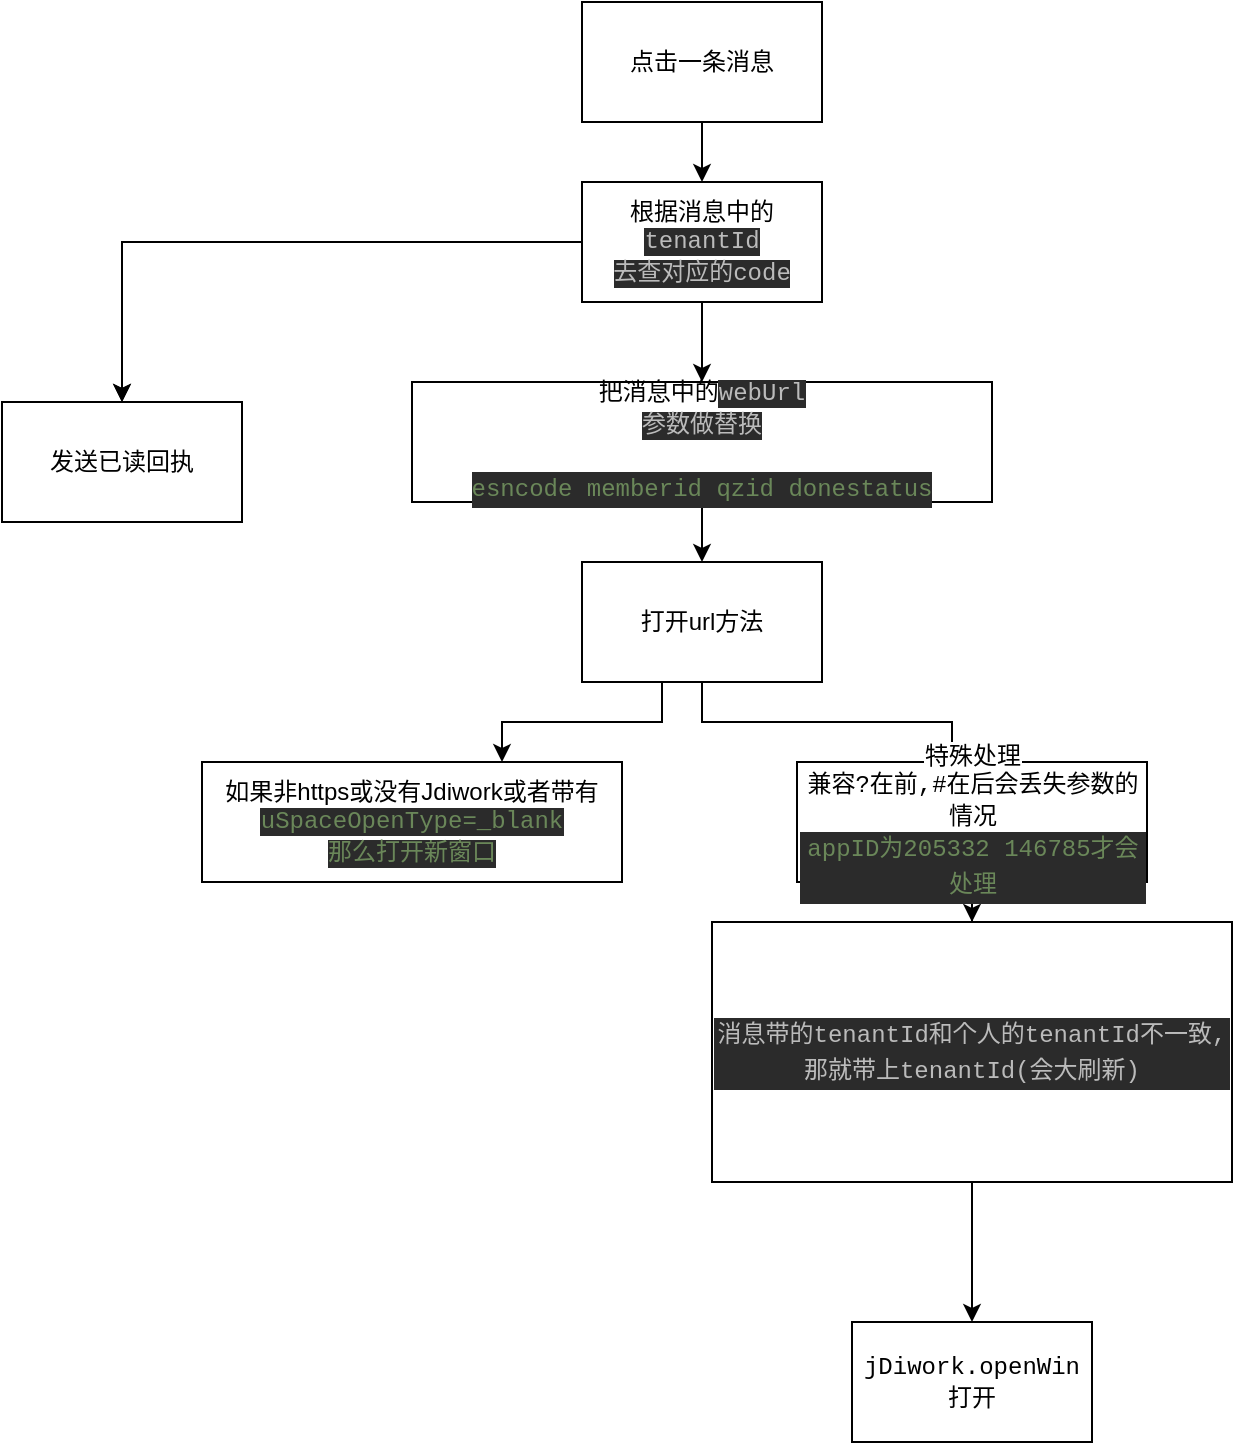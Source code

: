 <mxfile version="14.7.6" type="github">
  <diagram id="iTUQmZekEzfw-EaT3AT_" name="第 1 页">
    <mxGraphModel dx="849" dy="535" grid="1" gridSize="10" guides="1" tooltips="1" connect="1" arrows="1" fold="1" page="1" pageScale="1" pageWidth="850" pageHeight="1100" math="0" shadow="0">
      <root>
        <mxCell id="0" />
        <mxCell id="1" parent="0" />
        <mxCell id="bNe8E2vHjqIGUqz6tPom-7" value="" style="edgeStyle=orthogonalEdgeStyle;rounded=0;orthogonalLoop=1;jettySize=auto;html=1;" edge="1" parent="1" source="bNe8E2vHjqIGUqz6tPom-1" target="bNe8E2vHjqIGUqz6tPom-6">
          <mxGeometry relative="1" as="geometry" />
        </mxCell>
        <mxCell id="bNe8E2vHjqIGUqz6tPom-1" value="点击一条消息" style="rounded=0;whiteSpace=wrap;html=1;" vertex="1" parent="1">
          <mxGeometry x="360" y="250" width="120" height="60" as="geometry" />
        </mxCell>
        <mxCell id="bNe8E2vHjqIGUqz6tPom-9" value="" style="edgeStyle=orthogonalEdgeStyle;rounded=0;orthogonalLoop=1;jettySize=auto;html=1;" edge="1" parent="1" source="bNe8E2vHjqIGUqz6tPom-6" target="bNe8E2vHjqIGUqz6tPom-8">
          <mxGeometry relative="1" as="geometry" />
        </mxCell>
        <mxCell id="bNe8E2vHjqIGUqz6tPom-10" value="" style="edgeStyle=orthogonalEdgeStyle;rounded=0;orthogonalLoop=1;jettySize=auto;html=1;" edge="1" parent="1" source="bNe8E2vHjqIGUqz6tPom-6" target="bNe8E2vHjqIGUqz6tPom-8">
          <mxGeometry relative="1" as="geometry" />
        </mxCell>
        <mxCell id="bNe8E2vHjqIGUqz6tPom-6" value="根据消息中的&lt;span style=&quot;background-color: rgb(43 , 43 , 43) ; color: rgb(187 , 187 , 187) ; font-family: &amp;#34;menlo&amp;#34; , &amp;#34;monaco&amp;#34; , &amp;#34;courier new&amp;#34; , monospace&quot;&gt;tenantId&lt;br&gt;去查对应的code&lt;br&gt;&lt;/span&gt;" style="whiteSpace=wrap;html=1;rounded=0;" vertex="1" parent="1">
          <mxGeometry x="360" y="340" width="120" height="60" as="geometry" />
        </mxCell>
        <mxCell id="bNe8E2vHjqIGUqz6tPom-8" value="发送已读回执" style="whiteSpace=wrap;html=1;rounded=0;" vertex="1" parent="1">
          <mxGeometry x="70" y="450" width="120" height="60" as="geometry" />
        </mxCell>
        <mxCell id="bNe8E2vHjqIGUqz6tPom-17" value="" style="edgeStyle=orthogonalEdgeStyle;rounded=0;orthogonalLoop=1;jettySize=auto;html=1;" edge="1" parent="1" source="bNe8E2vHjqIGUqz6tPom-11" target="bNe8E2vHjqIGUqz6tPom-16">
          <mxGeometry relative="1" as="geometry" />
        </mxCell>
        <mxCell id="bNe8E2vHjqIGUqz6tPom-11" value="把消息中的&lt;span style=&quot;background-color: rgb(43 , 43 , 43) ; color: rgb(187 , 187 , 187) ; font-family: &amp;#34;menlo&amp;#34; , &amp;#34;monaco&amp;#34; , &amp;#34;courier new&amp;#34; , monospace&quot;&gt;webUrl&lt;br&gt;参数做替换&lt;br&gt;&lt;br&gt;&lt;/span&gt;&lt;div style=&quot;color: rgb(187 , 187 , 187) ; background-color: rgb(43 , 43 , 43) ; font-family: &amp;#34;menlo&amp;#34; , &amp;#34;monaco&amp;#34; , &amp;#34;courier new&amp;#34; , monospace ; line-height: 18px&quot;&gt;&lt;span style=&quot;color: #6a8759&quot;&gt;esncode&amp;nbsp;&lt;/span&gt;&lt;span style=&quot;color: rgb(106 , 135 , 89)&quot;&gt;memberid&amp;nbsp;&lt;/span&gt;&lt;span style=&quot;color: rgb(106 , 135 , 89) ; font-family: &amp;#34;menlo&amp;#34; , &amp;#34;monaco&amp;#34; , &amp;#34;courier new&amp;#34; , monospace&quot;&gt;qzid&amp;nbsp;&lt;/span&gt;&lt;span style=&quot;color: rgb(106 , 135 , 89) ; font-family: &amp;#34;menlo&amp;#34; , &amp;#34;monaco&amp;#34; , &amp;#34;courier new&amp;#34; , monospace&quot;&gt;donestatus&lt;/span&gt;&lt;/div&gt;" style="whiteSpace=wrap;html=1;" vertex="1" parent="1">
          <mxGeometry x="275" y="440" width="290" height="60" as="geometry" />
        </mxCell>
        <mxCell id="bNe8E2vHjqIGUqz6tPom-15" value="" style="endArrow=classic;html=1;exitX=0.5;exitY=1;exitDx=0;exitDy=0;entryX=0.5;entryY=0;entryDx=0;entryDy=0;" edge="1" parent="1" source="bNe8E2vHjqIGUqz6tPom-6" target="bNe8E2vHjqIGUqz6tPom-11">
          <mxGeometry width="50" height="50" relative="1" as="geometry">
            <mxPoint x="400" y="490" as="sourcePoint" />
            <mxPoint x="450" y="440" as="targetPoint" />
          </mxGeometry>
        </mxCell>
        <mxCell id="bNe8E2vHjqIGUqz6tPom-19" value="" style="edgeStyle=orthogonalEdgeStyle;rounded=0;orthogonalLoop=1;jettySize=auto;html=1;" edge="1" parent="1" source="bNe8E2vHjqIGUqz6tPom-16" target="bNe8E2vHjqIGUqz6tPom-18">
          <mxGeometry relative="1" as="geometry">
            <Array as="points">
              <mxPoint x="400" y="610" />
              <mxPoint x="320" y="610" />
            </Array>
          </mxGeometry>
        </mxCell>
        <mxCell id="bNe8E2vHjqIGUqz6tPom-21" style="edgeStyle=orthogonalEdgeStyle;rounded=0;orthogonalLoop=1;jettySize=auto;html=1;" edge="1" parent="1" source="bNe8E2vHjqIGUqz6tPom-16">
          <mxGeometry relative="1" as="geometry">
            <mxPoint x="545" y="630" as="targetPoint" />
            <Array as="points">
              <mxPoint x="420" y="610" />
              <mxPoint x="545" y="610" />
            </Array>
          </mxGeometry>
        </mxCell>
        <mxCell id="bNe8E2vHjqIGUqz6tPom-16" value="打开url方法" style="whiteSpace=wrap;html=1;" vertex="1" parent="1">
          <mxGeometry x="360" y="530" width="120" height="60" as="geometry" />
        </mxCell>
        <mxCell id="bNe8E2vHjqIGUqz6tPom-18" value="如果非https或没有Jdiwork或者带有&lt;span style=&quot;color: rgb(106 , 135 , 89) ; background-color: rgb(43 , 43 , 43) ; font-family: &amp;#34;menlo&amp;#34; , &amp;#34;monaco&amp;#34; , &amp;#34;courier new&amp;#34; , monospace&quot;&gt;uSpaceOpenType=_blank&lt;br&gt;那么打开新窗口&lt;br&gt;&lt;/span&gt;" style="whiteSpace=wrap;html=1;" vertex="1" parent="1">
          <mxGeometry x="170" y="630" width="210" height="60" as="geometry" />
        </mxCell>
        <mxCell id="bNe8E2vHjqIGUqz6tPom-27" value="" style="edgeStyle=orthogonalEdgeStyle;rounded=0;orthogonalLoop=1;jettySize=auto;html=1;" edge="1" parent="1" source="bNe8E2vHjqIGUqz6tPom-20" target="bNe8E2vHjqIGUqz6tPom-26">
          <mxGeometry relative="1" as="geometry" />
        </mxCell>
        <mxCell id="bNe8E2vHjqIGUqz6tPom-20" value="&lt;div style=&quot;color: rgb(187 , 187 , 187) ; background-color: rgb(43 , 43 , 43) ; font-family: &amp;#34;menlo&amp;#34; , &amp;#34;monaco&amp;#34; , &amp;#34;courier new&amp;#34; , monospace ; line-height: 18px&quot;&gt;&lt;div style=&quot;line-height: 18px&quot;&gt;消息带的tenantId和个人的tenantId不一致,那就带上tenantId(会大刷新)&lt;/div&gt;&lt;/div&gt;" style="rounded=0;whiteSpace=wrap;html=1;" vertex="1" parent="1">
          <mxGeometry x="425" y="710" width="260" height="130" as="geometry" />
        </mxCell>
        <mxCell id="bNe8E2vHjqIGUqz6tPom-26" value="&lt;span style=&quot;background-color: rgb(255 , 255 , 255)&quot;&gt;&lt;span style=&quot;font-family: &amp;#34;menlo&amp;#34; , &amp;#34;monaco&amp;#34; , &amp;#34;courier new&amp;#34; , monospace&quot;&gt;jDiwork.&lt;/span&gt;&lt;span style=&quot;font-family: &amp;#34;menlo&amp;#34; , &amp;#34;monaco&amp;#34; , &amp;#34;courier new&amp;#34; , monospace&quot;&gt;openWin打开&lt;/span&gt;&lt;/span&gt;" style="whiteSpace=wrap;html=1;rounded=0;" vertex="1" parent="1">
          <mxGeometry x="495" y="910" width="120" height="60" as="geometry" />
        </mxCell>
        <mxCell id="bNe8E2vHjqIGUqz6tPom-29" value="" style="edgeStyle=orthogonalEdgeStyle;rounded=0;orthogonalLoop=1;jettySize=auto;html=1;" edge="1" parent="1" source="bNe8E2vHjqIGUqz6tPom-28" target="bNe8E2vHjqIGUqz6tPom-20">
          <mxGeometry relative="1" as="geometry" />
        </mxCell>
        <mxCell id="bNe8E2vHjqIGUqz6tPom-28" value="&lt;span style=&quot;background-color: rgb(255 , 255 , 255)&quot;&gt;特殊处理&lt;br&gt;兼容&lt;span style=&quot;font-family: &amp;#34;menlo&amp;#34; , &amp;#34;monaco&amp;#34; , &amp;#34;courier new&amp;#34; , monospace&quot;&gt;?在前,#在后会丢失参数的情况&lt;br&gt;&lt;/span&gt;&lt;/span&gt;&lt;div style=&quot;color: rgb(187 , 187 , 187) ; background-color: rgb(43 , 43 , 43) ; font-family: &amp;#34;menlo&amp;#34; , &amp;#34;monaco&amp;#34; , &amp;#34;courier new&amp;#34; , monospace ; line-height: 18px&quot;&gt;&lt;span style=&quot;color: #6a8759&quot;&gt;appID为205332&amp;nbsp;&lt;/span&gt;&lt;span style=&quot;color: rgb(106 , 135 , 89)&quot;&gt;146785才会处理&lt;/span&gt;&lt;/div&gt;" style="rounded=0;whiteSpace=wrap;html=1;" vertex="1" parent="1">
          <mxGeometry x="467.5" y="630" width="175" height="60" as="geometry" />
        </mxCell>
      </root>
    </mxGraphModel>
  </diagram>
</mxfile>
